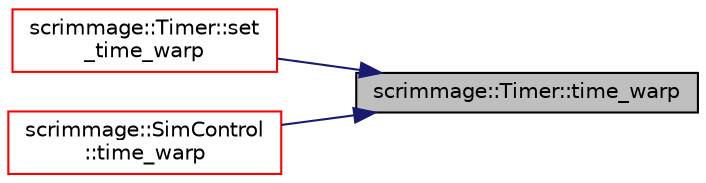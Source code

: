 digraph "scrimmage::Timer::time_warp"
{
 // LATEX_PDF_SIZE
  edge [fontname="Helvetica",fontsize="10",labelfontname="Helvetica",labelfontsize="10"];
  node [fontname="Helvetica",fontsize="10",shape=record];
  rankdir="RL";
  Node1 [label="scrimmage::Timer::time_warp",height=0.2,width=0.4,color="black", fillcolor="grey75", style="filled", fontcolor="black",tooltip=" "];
  Node1 -> Node2 [dir="back",color="midnightblue",fontsize="10",style="solid",fontname="Helvetica"];
  Node2 [label="scrimmage::Timer::set\l_time_warp",height=0.2,width=0.4,color="red", fillcolor="white", style="filled",URL="$classscrimmage_1_1Timer.html#a50e949171bfaf0093155d901353d71f7",tooltip=" "];
  Node1 -> Node9 [dir="back",color="midnightblue",fontsize="10",style="solid",fontname="Helvetica"];
  Node9 [label="scrimmage::SimControl\l::time_warp",height=0.2,width=0.4,color="red", fillcolor="white", style="filled",URL="$classscrimmage_1_1SimControl.html#a30bc8fd66f50afb1f84517bc781f0545",tooltip="Get the desired time warp of the simulation."];
}
